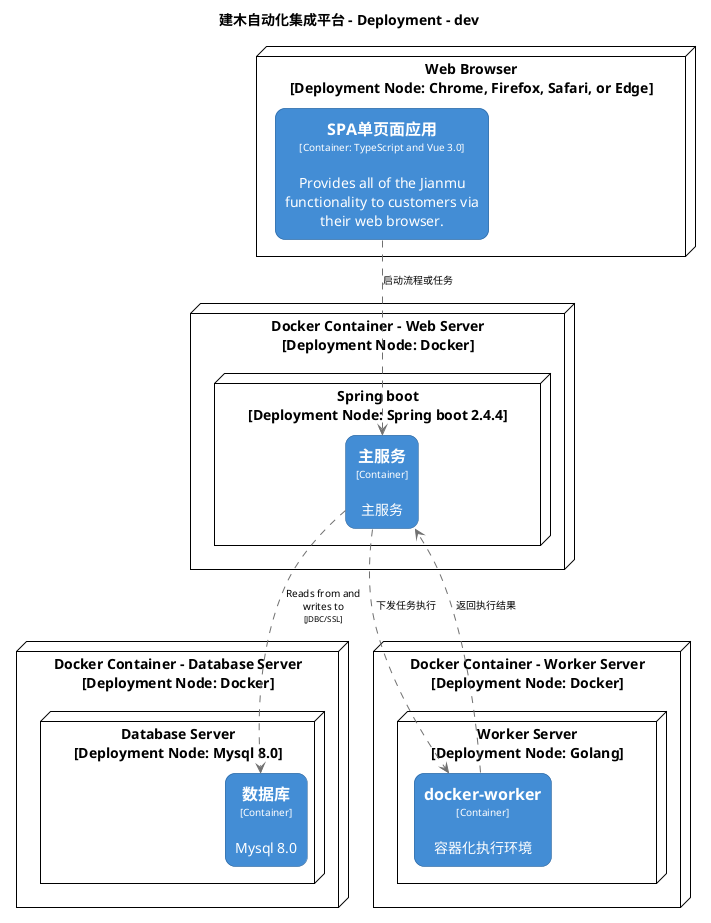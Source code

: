 @startuml(id=DevelopmentDeployment)
title 建木自动化集成平台 - Deployment - dev

skinparam {
  shadowing false
  arrowFontSize 10
  defaultTextAlignment center
  wrapWidth 200
  maxMessageSize 100
}
hide stereotype
top to bottom direction
skinparam node<<44>> {
  BackgroundColor #ffffff
  FontColor #000000
  BorderColor #000000
  roundCorner 20
}
skinparam rectangle<<45>> {
  BackgroundColor #438dd5
  FontColor #ffffff
  BorderColor #2E6295
  roundCorner 20
}
skinparam node<<47>> {
  BackgroundColor #ffffff
  FontColor #000000
  BorderColor #000000
  roundCorner 20
}
skinparam node<<48>> {
  BackgroundColor #ffffff
  FontColor #000000
  BorderColor #000000
  roundCorner 20
}
skinparam rectangle<<49>> {
  BackgroundColor #438dd5
  FontColor #ffffff
  BorderColor #2E6295
  roundCorner 20
}
skinparam node<<51>> {
  BackgroundColor #ffffff
  FontColor #000000
  BorderColor #000000
  roundCorner 20
}
skinparam node<<41>> {
  BackgroundColor #ffffff
  FontColor #000000
  BorderColor #000000
  roundCorner 20
}
skinparam node<<52>> {
  BackgroundColor #ffffff
  FontColor #000000
  BorderColor #000000
  roundCorner 20
}
skinparam rectangle<<42>> {
  BackgroundColor #438dd5
  FontColor #ffffff
  BorderColor #2E6295
  roundCorner 20
}
skinparam rectangle<<53>> {
  BackgroundColor #438dd5
  FontColor #ffffff
  BorderColor #2E6295
  roundCorner 20
}
skinparam node<<43>> {
  BackgroundColor #ffffff
  FontColor #000000
  BorderColor #000000
  roundCorner 20
}
node "Docker Container - Database Server\n[Deployment Node: Docker]" <<47>> as 47 {
  node "Database Server\n[Deployment Node: Mysql 8.0]" <<48>> as 48 {
    rectangle "==数据库\n<size:10>[Container]</size>\n\nMysql 8.0" <<49>> as 49
  }
}
node "Docker Container - Web Server\n[Deployment Node: Docker]" <<43>> as 43 {
  node "Spring boot\n[Deployment Node: Spring boot 2.4.4]" <<44>> as 44 {
    rectangle "==主服务\n<size:10>[Container]</size>\n\n主服务" <<45>> as 45
  }
}
node "Docker Container - Worker Server\n[Deployment Node: Docker]" <<51>> as 51 {
  node "Worker Server\n[Deployment Node: Golang]" <<52>> as 52 {
    rectangle "==docker-worker\n<size:10>[Container]</size>\n\n容器化执行环境" <<53>> as 53
  }
}
node "Web Browser\n[Deployment Node: Chrome, Firefox, Safari, or Edge]" <<41>> as 41 {
  rectangle "==SPA单页面应用\n<size:10>[Container: TypeScript and Vue 3.0]</size>\n\nProvides all of the Jianmu functionality to customers via their web browser." <<42>> as 42
}
42 .[#707070].> 45 : "启动流程或任务"
53 .[#707070].> 45 : "返回执行结果"
45 .[#707070].> 53 : "下发任务执行"
45 .[#707070].> 49 : "Reads from and writes to\n<size:8>[JDBC/SSL]</size>"
@enduml